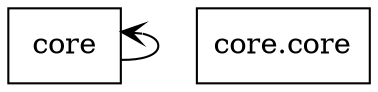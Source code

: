 digraph "packages_uml_core" {
rankdir=BT
charset="utf-8"
"core" [color="black", label="core", shape="box", style="solid"];
"core.core" [color="black", label="core.core", shape="box", style="solid"];
"core" -> "core" [arrowhead="open", arrowtail="none"];
}
